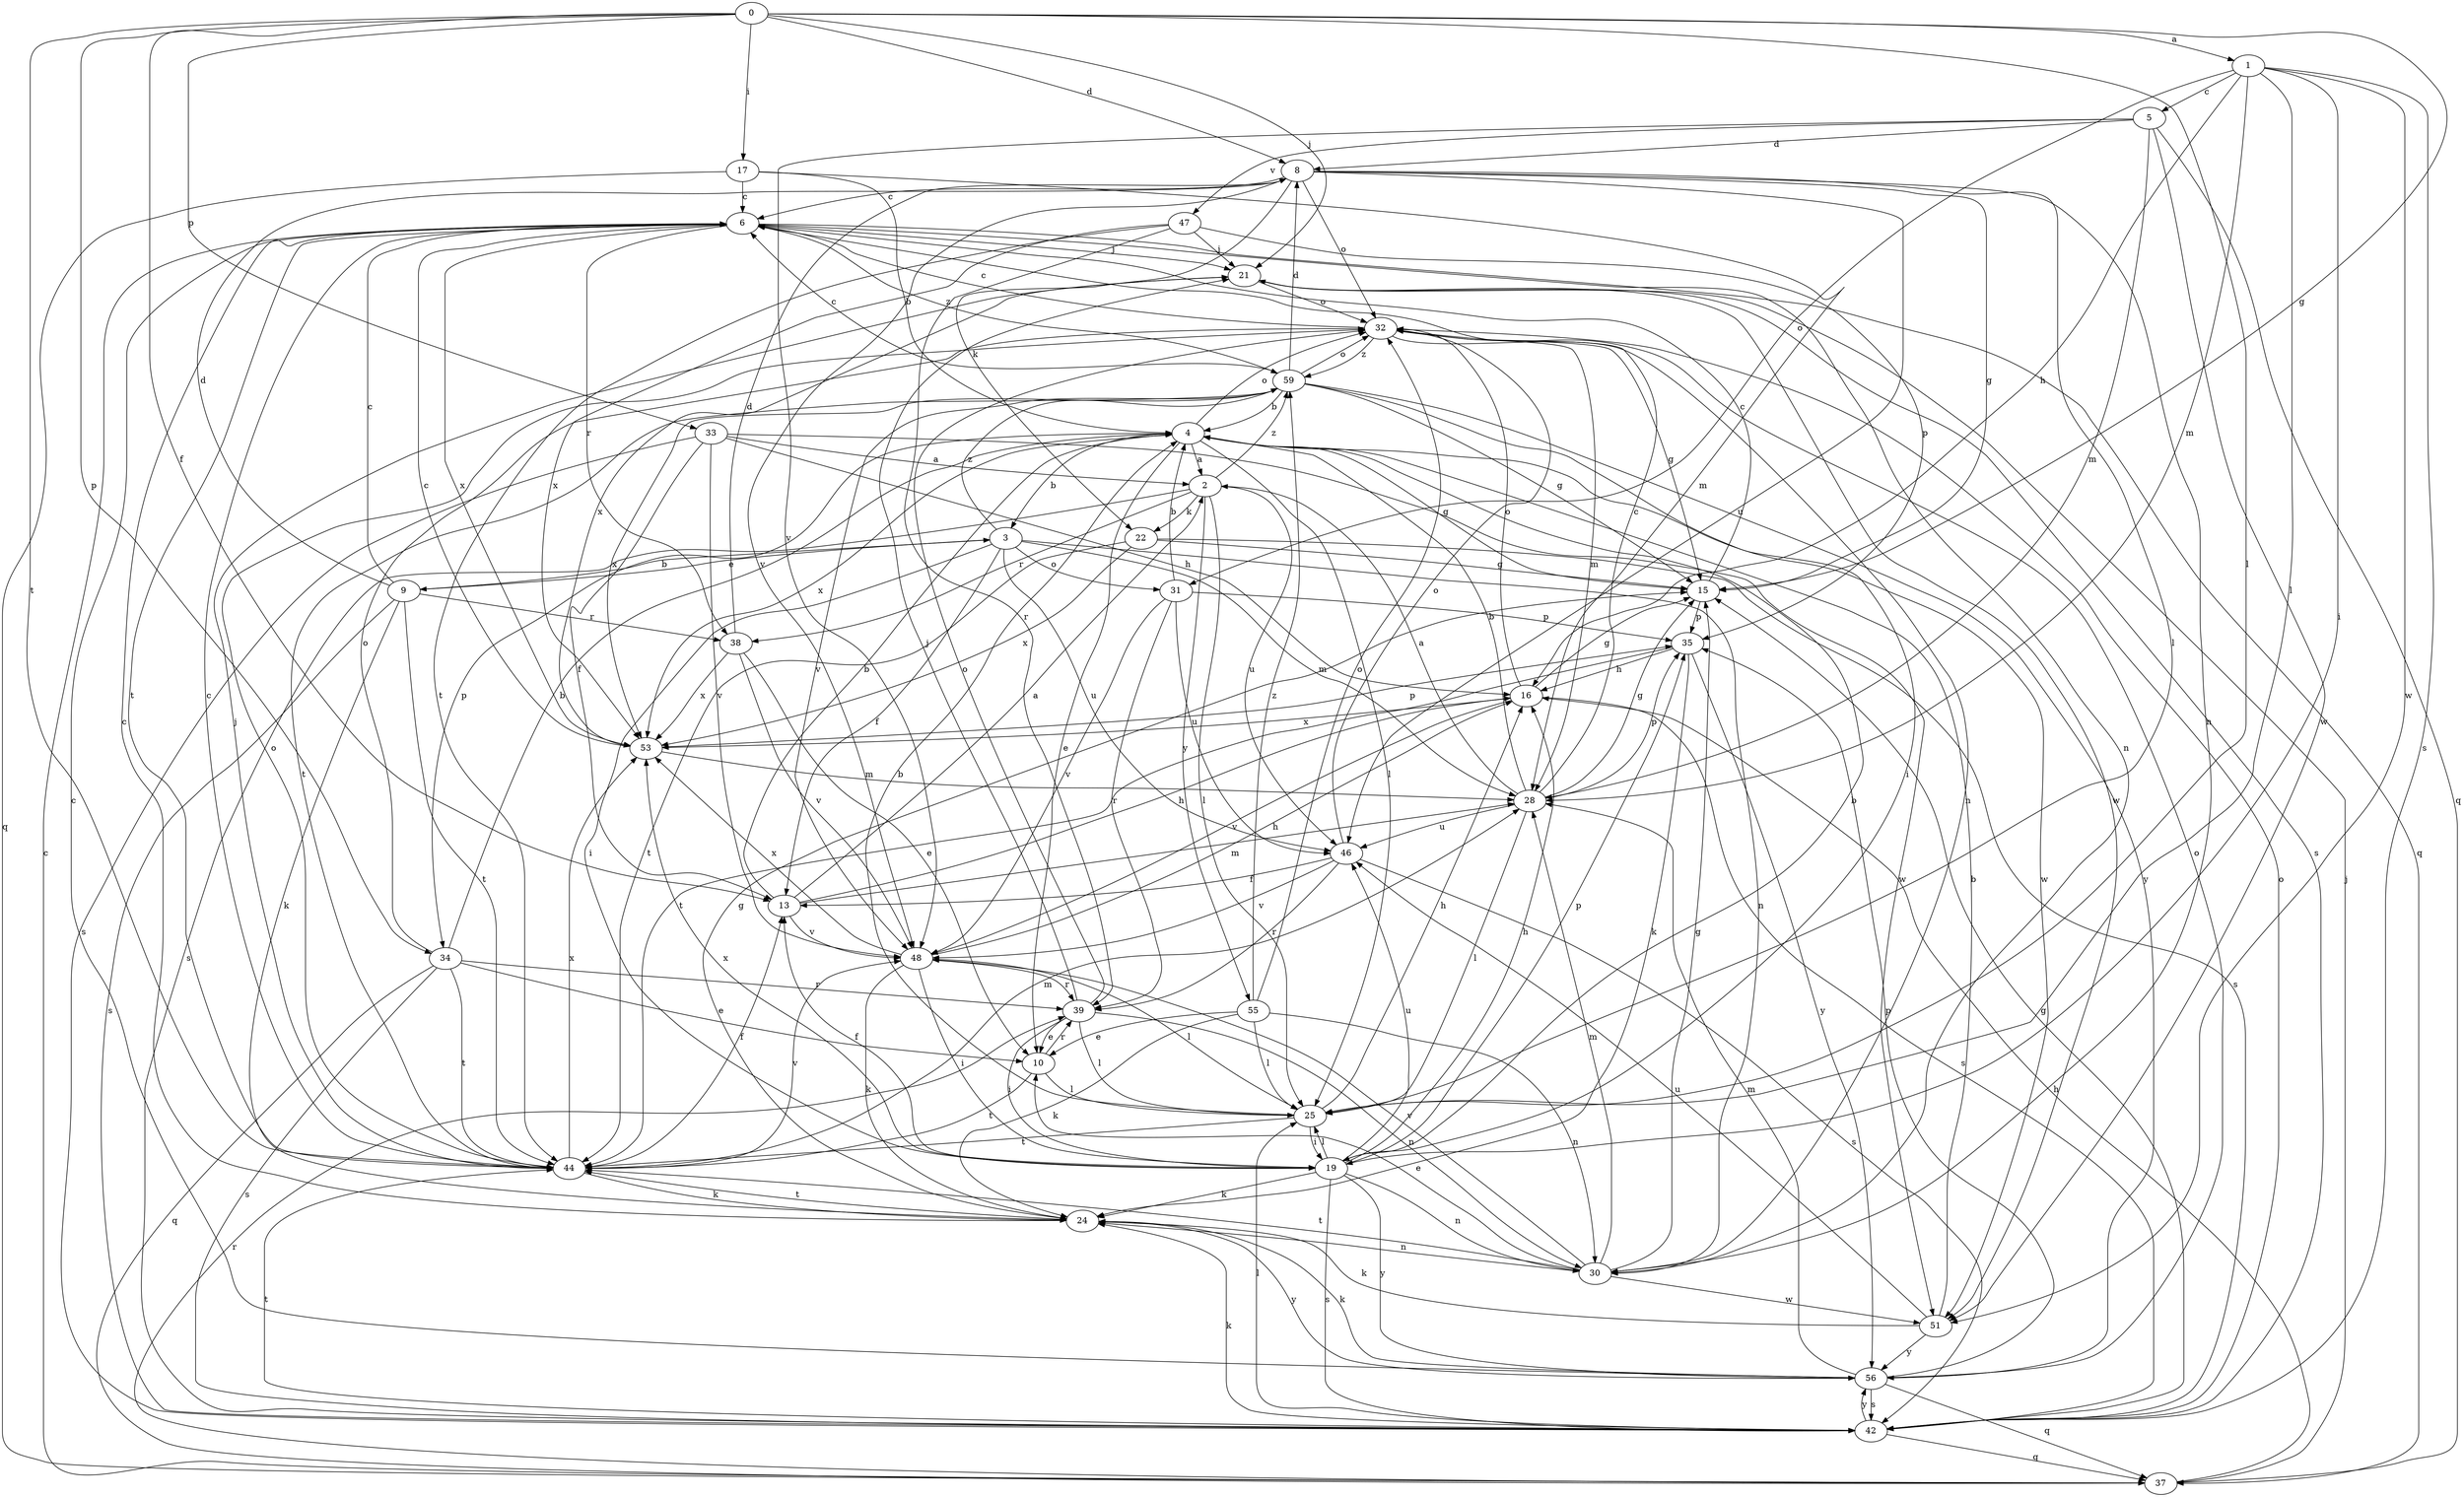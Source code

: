 strict digraph  {
0;
1;
2;
3;
4;
5;
6;
8;
9;
10;
13;
15;
16;
17;
19;
21;
22;
24;
25;
28;
30;
31;
32;
33;
34;
35;
37;
38;
39;
42;
44;
46;
47;
48;
51;
53;
55;
56;
59;
0 -> 1  [label=a];
0 -> 8  [label=d];
0 -> 13  [label=f];
0 -> 15  [label=g];
0 -> 17  [label=i];
0 -> 21  [label=j];
0 -> 25  [label=l];
0 -> 33  [label=p];
0 -> 34  [label=p];
0 -> 44  [label=t];
1 -> 5  [label=c];
1 -> 16  [label=h];
1 -> 19  [label=i];
1 -> 25  [label=l];
1 -> 28  [label=m];
1 -> 31  [label=o];
1 -> 42  [label=s];
1 -> 51  [label=w];
2 -> 22  [label=k];
2 -> 25  [label=l];
2 -> 38  [label=r];
2 -> 42  [label=s];
2 -> 46  [label=u];
2 -> 55  [label=y];
2 -> 59  [label=z];
3 -> 9  [label=e];
3 -> 13  [label=f];
3 -> 19  [label=i];
3 -> 28  [label=m];
3 -> 30  [label=n];
3 -> 31  [label=o];
3 -> 46  [label=u];
3 -> 59  [label=z];
4 -> 2  [label=a];
4 -> 3  [label=b];
4 -> 10  [label=e];
4 -> 15  [label=g];
4 -> 25  [label=l];
4 -> 32  [label=o];
4 -> 34  [label=p];
4 -> 51  [label=w];
4 -> 53  [label=x];
5 -> 8  [label=d];
5 -> 28  [label=m];
5 -> 37  [label=q];
5 -> 47  [label=v];
5 -> 48  [label=v];
5 -> 51  [label=w];
6 -> 21  [label=j];
6 -> 30  [label=n];
6 -> 37  [label=q];
6 -> 38  [label=r];
6 -> 44  [label=t];
6 -> 53  [label=x];
6 -> 59  [label=z];
8 -> 6  [label=c];
8 -> 15  [label=g];
8 -> 22  [label=k];
8 -> 25  [label=l];
8 -> 30  [label=n];
8 -> 32  [label=o];
8 -> 46  [label=u];
8 -> 48  [label=v];
9 -> 3  [label=b];
9 -> 6  [label=c];
9 -> 8  [label=d];
9 -> 24  [label=k];
9 -> 38  [label=r];
9 -> 42  [label=s];
9 -> 44  [label=t];
10 -> 25  [label=l];
10 -> 39  [label=r];
10 -> 44  [label=t];
13 -> 2  [label=a];
13 -> 4  [label=b];
13 -> 16  [label=h];
13 -> 28  [label=m];
13 -> 48  [label=v];
15 -> 6  [label=c];
15 -> 35  [label=p];
16 -> 15  [label=g];
16 -> 32  [label=o];
16 -> 42  [label=s];
16 -> 48  [label=v];
16 -> 53  [label=x];
17 -> 4  [label=b];
17 -> 6  [label=c];
17 -> 28  [label=m];
17 -> 37  [label=q];
19 -> 4  [label=b];
19 -> 13  [label=f];
19 -> 16  [label=h];
19 -> 24  [label=k];
19 -> 25  [label=l];
19 -> 30  [label=n];
19 -> 35  [label=p];
19 -> 42  [label=s];
19 -> 46  [label=u];
19 -> 53  [label=x];
19 -> 56  [label=y];
21 -> 32  [label=o];
21 -> 42  [label=s];
21 -> 51  [label=w];
21 -> 53  [label=x];
22 -> 15  [label=g];
22 -> 42  [label=s];
22 -> 44  [label=t];
22 -> 53  [label=x];
24 -> 6  [label=c];
24 -> 15  [label=g];
24 -> 30  [label=n];
24 -> 44  [label=t];
24 -> 56  [label=y];
25 -> 4  [label=b];
25 -> 16  [label=h];
25 -> 19  [label=i];
25 -> 44  [label=t];
28 -> 2  [label=a];
28 -> 4  [label=b];
28 -> 6  [label=c];
28 -> 15  [label=g];
28 -> 25  [label=l];
28 -> 35  [label=p];
28 -> 46  [label=u];
30 -> 10  [label=e];
30 -> 15  [label=g];
30 -> 28  [label=m];
30 -> 44  [label=t];
30 -> 48  [label=v];
30 -> 51  [label=w];
31 -> 4  [label=b];
31 -> 35  [label=p];
31 -> 39  [label=r];
31 -> 46  [label=u];
31 -> 48  [label=v];
32 -> 6  [label=c];
32 -> 15  [label=g];
32 -> 28  [label=m];
32 -> 30  [label=n];
32 -> 59  [label=z];
33 -> 2  [label=a];
33 -> 13  [label=f];
33 -> 16  [label=h];
33 -> 42  [label=s];
33 -> 48  [label=v];
33 -> 51  [label=w];
34 -> 4  [label=b];
34 -> 10  [label=e];
34 -> 32  [label=o];
34 -> 37  [label=q];
34 -> 39  [label=r];
34 -> 42  [label=s];
34 -> 44  [label=t];
35 -> 16  [label=h];
35 -> 24  [label=k];
35 -> 44  [label=t];
35 -> 56  [label=y];
37 -> 6  [label=c];
37 -> 16  [label=h];
37 -> 21  [label=j];
37 -> 39  [label=r];
38 -> 8  [label=d];
38 -> 10  [label=e];
38 -> 48  [label=v];
38 -> 53  [label=x];
39 -> 10  [label=e];
39 -> 19  [label=i];
39 -> 21  [label=j];
39 -> 25  [label=l];
39 -> 30  [label=n];
39 -> 32  [label=o];
42 -> 15  [label=g];
42 -> 24  [label=k];
42 -> 25  [label=l];
42 -> 32  [label=o];
42 -> 37  [label=q];
42 -> 44  [label=t];
42 -> 56  [label=y];
44 -> 6  [label=c];
44 -> 13  [label=f];
44 -> 21  [label=j];
44 -> 24  [label=k];
44 -> 28  [label=m];
44 -> 32  [label=o];
44 -> 48  [label=v];
44 -> 53  [label=x];
46 -> 13  [label=f];
46 -> 32  [label=o];
46 -> 39  [label=r];
46 -> 42  [label=s];
46 -> 48  [label=v];
47 -> 21  [label=j];
47 -> 35  [label=p];
47 -> 39  [label=r];
47 -> 44  [label=t];
47 -> 53  [label=x];
48 -> 16  [label=h];
48 -> 19  [label=i];
48 -> 24  [label=k];
48 -> 25  [label=l];
48 -> 39  [label=r];
48 -> 53  [label=x];
51 -> 4  [label=b];
51 -> 24  [label=k];
51 -> 46  [label=u];
51 -> 56  [label=y];
53 -> 6  [label=c];
53 -> 28  [label=m];
53 -> 35  [label=p];
55 -> 10  [label=e];
55 -> 24  [label=k];
55 -> 25  [label=l];
55 -> 30  [label=n];
55 -> 32  [label=o];
55 -> 59  [label=z];
56 -> 6  [label=c];
56 -> 24  [label=k];
56 -> 28  [label=m];
56 -> 32  [label=o];
56 -> 35  [label=p];
56 -> 37  [label=q];
56 -> 42  [label=s];
59 -> 4  [label=b];
59 -> 6  [label=c];
59 -> 8  [label=d];
59 -> 15  [label=g];
59 -> 19  [label=i];
59 -> 32  [label=o];
59 -> 44  [label=t];
59 -> 48  [label=v];
59 -> 53  [label=x];
59 -> 56  [label=y];
}
